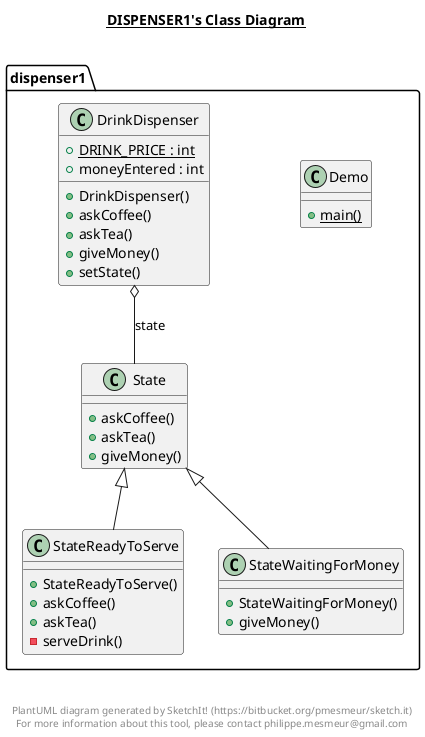 @startuml

title __DISPENSER1's Class Diagram__\n

  namespace dispenser1 {
    class dispenser1.Demo {
        {static} + main()
    }
  }
  

  namespace dispenser1 {
    class dispenser1.DrinkDispenser {
        {static} + DRINK_PRICE : int
        + moneyEntered : int
        + DrinkDispenser()
        + askCoffee()
        + askTea()
        + giveMoney()
        + setState()
    }
  }
  

  namespace dispenser1 {
    class dispenser1.State {
        + askCoffee()
        + askTea()
        + giveMoney()
    }
  }
  

  namespace dispenser1 {
    class dispenser1.StateReadyToServe {
        + StateReadyToServe()
        + askCoffee()
        + askTea()
        - serveDrink()
    }
  }
  

  namespace dispenser1 {
    class dispenser1.StateWaitingForMoney {
        + StateWaitingForMoney()
        + giveMoney()
    }
  }
  

  dispenser1.DrinkDispenser o-- dispenser1.State : state
  dispenser1.StateReadyToServe -up-|> dispenser1.State
  dispenser1.StateWaitingForMoney -up-|> dispenser1.State


right footer


PlantUML diagram generated by SketchIt! (https://bitbucket.org/pmesmeur/sketch.it)
For more information about this tool, please contact philippe.mesmeur@gmail.com
endfooter

@enduml
